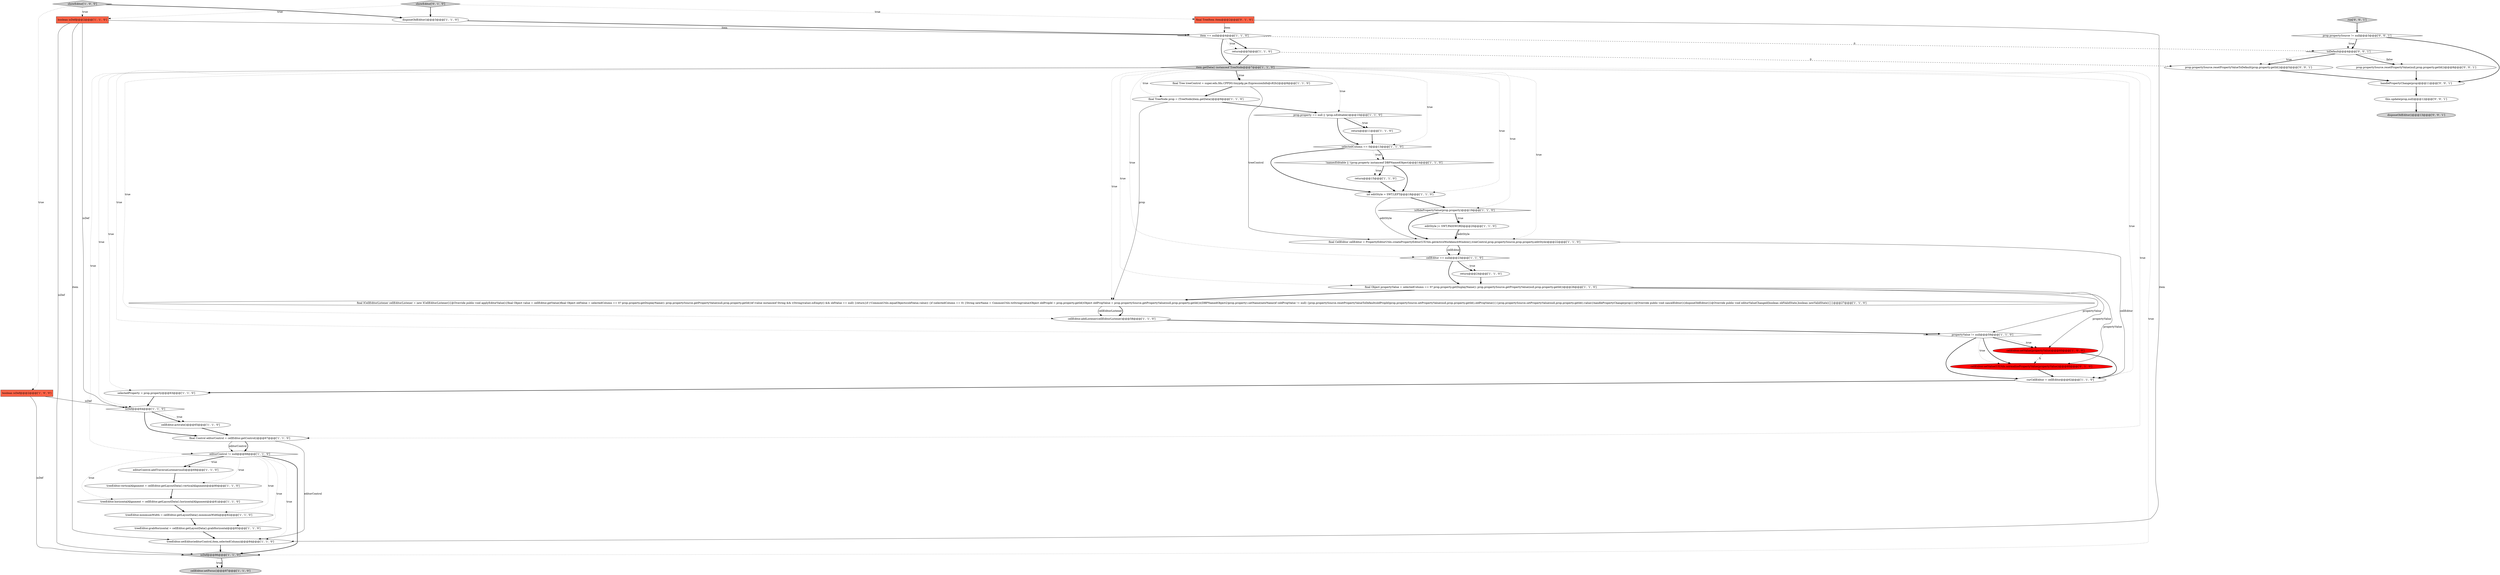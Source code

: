 digraph {
28 [style = filled, label = "editorControl != null@@@68@@@['1', '1', '0']", fillcolor = white, shape = diamond image = "AAA0AAABBB1BBB"];
10 [style = filled, label = "cellEditor.addListener(cellEditorListener)@@@58@@@['1', '1', '0']", fillcolor = white, shape = ellipse image = "AAA0AAABBB1BBB"];
7 [style = filled, label = "propertyValue != null@@@59@@@['1', '1', '0']", fillcolor = white, shape = diamond image = "AAA0AAABBB1BBB"];
12 [style = filled, label = "prop.property == null || !prop.isEditable()@@@10@@@['1', '1', '0']", fillcolor = white, shape = diamond image = "AAA0AAABBB1BBB"];
14 [style = filled, label = "treeEditor.minimumWidth = cellEditor.getLayoutData().minimumWidth@@@82@@@['1', '1', '0']", fillcolor = white, shape = ellipse image = "AAA0AAABBB1BBB"];
15 [style = filled, label = "final CellEditor cellEditor = PropertyEditorUtils.createPropertyEditor(UIUtils.getActiveWorkbenchWindow(),treeControl,prop.propertySource,prop.property,editStyle)@@@22@@@['1', '1', '0']", fillcolor = white, shape = ellipse image = "AAA0AAABBB1BBB"];
21 [style = filled, label = "isDef@@@86@@@['1', '1', '0']", fillcolor = lightgray, shape = diamond image = "AAA0AAABBB1BBB"];
23 [style = filled, label = "final Control editorControl = cellEditor.getControl()@@@67@@@['1', '1', '0']", fillcolor = white, shape = ellipse image = "AAA0AAABBB1BBB"];
42 [style = filled, label = "run['0', '0', '1']", fillcolor = lightgray, shape = diamond image = "AAA0AAABBB3BBB"];
49 [style = filled, label = "prop.propertySource != null@@@3@@@['0', '0', '1']", fillcolor = white, shape = diamond image = "AAA0AAABBB3BBB"];
43 [style = filled, label = "prop.propertySource.resetPropertyValueToDefault(prop.property.getId())@@@5@@@['0', '0', '1']", fillcolor = white, shape = ellipse image = "AAA0AAABBB3BBB"];
26 [style = filled, label = "final Tree treeControl = super.edu.fdu.CPPDG.tinypdg.pe.ExpressionInfo@c82b2@@@8@@@['1', '1', '0']", fillcolor = white, shape = ellipse image = "AAA0AAABBB1BBB"];
40 [style = filled, label = "showEditor['0', '1', '0']", fillcolor = lightgray, shape = diamond image = "AAA0AAABBB2BBB"];
19 [style = filled, label = "cellEditor.setValue(propertyValue)@@@60@@@['1', '0', '0']", fillcolor = red, shape = ellipse image = "AAA1AAABBB1BBB"];
2 [style = filled, label = "curCellEditor = cellEditor@@@62@@@['1', '1', '0']", fillcolor = white, shape = ellipse image = "AAA0AAABBB1BBB"];
22 [style = filled, label = "treeEditor.verticalAlignment = cellEditor.getLayoutData().verticalAlignment@@@80@@@['1', '1', '0']", fillcolor = white, shape = ellipse image = "AAA0AAABBB1BBB"];
3 [style = filled, label = "selectedProperty = prop.property@@@63@@@['1', '1', '0']", fillcolor = white, shape = ellipse image = "AAA0AAABBB1BBB"];
45 [style = filled, label = "disposeOldEditor()@@@13@@@['0', '0', '1']", fillcolor = lightgray, shape = ellipse image = "AAA0AAABBB3BBB"];
5 [style = filled, label = "cellEditor.activate()@@@65@@@['1', '1', '0']", fillcolor = white, shape = ellipse image = "AAA0AAABBB1BBB"];
18 [style = filled, label = "!namesEditable || !(prop.property instanceof DBPNamedObject)@@@14@@@['1', '1', '0']", fillcolor = white, shape = diamond image = "AAA0AAABBB1BBB"];
32 [style = filled, label = "cellEditor.setFocus()@@@87@@@['1', '1', '0']", fillcolor = lightgray, shape = ellipse image = "AAA0AAABBB1BBB"];
17 [style = filled, label = "selectedColumn == 0@@@13@@@['1', '1', '0']", fillcolor = white, shape = diamond image = "AAA0AAABBB1BBB"];
6 [style = filled, label = "return@@@15@@@['1', '1', '0']", fillcolor = white, shape = ellipse image = "AAA0AAABBB1BBB"];
34 [style = filled, label = "final Object propertyValue = selectedColumn == 0? prop.property.getDisplayName(): prop.propertySource.getPropertyValue(null,prop.property.getId())@@@26@@@['1', '1', '0']", fillcolor = white, shape = ellipse image = "AAA0AAABBB1BBB"];
4 [style = filled, label = "treeEditor.setEditor(editorControl,item,selectedColumn)@@@84@@@['1', '1', '0']", fillcolor = white, shape = ellipse image = "AAA0AAABBB1BBB"];
11 [style = filled, label = "boolean isDef@@@2@@@['1', '0', '0']", fillcolor = tomato, shape = box image = "AAA0AAABBB1BBB"];
44 [style = filled, label = "prop.propertySource.resetPropertyValue(null,prop.property.getId())@@@8@@@['0', '0', '1']", fillcolor = white, shape = ellipse image = "AAA0AAABBB3BBB"];
9 [style = filled, label = "return@@@5@@@['1', '1', '0']", fillcolor = white, shape = ellipse image = "AAA0AAABBB1BBB"];
16 [style = filled, label = "item.getData() instanceof TreeNode@@@7@@@['1', '1', '0']", fillcolor = lightgray, shape = diamond image = "AAA0AAABBB1BBB"];
46 [style = filled, label = "handlePropertyChange(prop)@@@11@@@['0', '0', '1']", fillcolor = white, shape = ellipse image = "AAA0AAABBB3BBB"];
37 [style = filled, label = "cellEditor == null@@@23@@@['1', '1', '0']", fillcolor = white, shape = diamond image = "AAA0AAABBB1BBB"];
48 [style = filled, label = "this.update(prop,null)@@@12@@@['0', '0', '1']", fillcolor = white, shape = ellipse image = "AAA0AAABBB3BBB"];
24 [style = filled, label = "final TreeNode prop = (TreeNode)item.getData()@@@9@@@['1', '1', '0']", fillcolor = white, shape = ellipse image = "AAA0AAABBB1BBB"];
36 [style = filled, label = "int editStyle = SWT.LEFT@@@18@@@['1', '1', '0']", fillcolor = white, shape = ellipse image = "AAA0AAABBB1BBB"];
27 [style = filled, label = "editStyle |= SWT.PASSWORD@@@20@@@['1', '1', '0']", fillcolor = white, shape = ellipse image = "AAA0AAABBB1BBB"];
0 [style = filled, label = "treeEditor.grabHorizontal = cellEditor.getLayoutData().grabHorizontal@@@83@@@['1', '1', '0']", fillcolor = white, shape = ellipse image = "AAA0AAABBB1BBB"];
8 [style = filled, label = "return@@@24@@@['1', '1', '0']", fillcolor = white, shape = ellipse image = "AAA0AAABBB1BBB"];
41 [style = filled, label = "cellEditor.setValue(UIUtils.normalizePropertyValue(propertyValue))@@@60@@@['0', '1', '0']", fillcolor = red, shape = ellipse image = "AAA1AAABBB2BBB"];
30 [style = filled, label = "boolean isDef@@@2@@@['1', '1', '0']", fillcolor = tomato, shape = box image = "AAA0AAABBB1BBB"];
29 [style = filled, label = "isHidePropertyValue(prop.property)@@@19@@@['1', '1', '0']", fillcolor = white, shape = diamond image = "AAA0AAABBB1BBB"];
13 [style = filled, label = "showEditor['1', '0', '0']", fillcolor = lightgray, shape = diamond image = "AAA0AAABBB1BBB"];
25 [style = filled, label = "editorControl.addTraverseListener(null)@@@69@@@['1', '1', '0']", fillcolor = white, shape = ellipse image = "AAA0AAABBB1BBB"];
1 [style = filled, label = "final ICellEditorListener cellEditorListener = new ICellEditorListener(){@Override public void applyEditorValue(){final Object value = cellEditor.getValue()final Object oldValue = selectedColumn == 0? prop.property.getDisplayName(): prop.propertySource.getPropertyValue(null,prop.property.getId())if (value instanceof String && ((String)value).isEmpty() && oldValue == null) {return}if (!CommonUtils.equalObjects(oldValue,value)) {if (selectedColumn == 0) {String newName = CommonUtils.toString(value)Object oldPropId = prop.property.getId()Object oldPropValue = prop.propertySource.getPropertyValue(null,prop.property.getId())((DBPNamedObject2)prop.property).setName(newName)if (oldPropValue != null) {prop.propertySource.resetPropertyValueToDefault(oldPropId)prop.propertySource.setPropertyValue(null,prop.property.getId(),oldPropValue)}}{prop.propertySource.setPropertyValue(null,prop.property.getId(),value)}handlePropertyChange(prop)}}@Override public void cancelEditor(){disposeOldEditor()}@Override public void editorValueChanged(boolean oldValidState,boolean newValidState){}}@@@27@@@['1', '1', '0']", fillcolor = white, shape = ellipse image = "AAA0AAABBB1BBB"];
33 [style = filled, label = "disposeOldEditor()@@@3@@@['1', '1', '0']", fillcolor = white, shape = ellipse image = "AAA0AAABBB1BBB"];
38 [style = filled, label = "return@@@11@@@['1', '1', '0']", fillcolor = white, shape = ellipse image = "AAA0AAABBB1BBB"];
47 [style = filled, label = "toDefault@@@4@@@['0', '0', '1']", fillcolor = white, shape = diamond image = "AAA0AAABBB3BBB"];
31 [style = filled, label = "treeEditor.horizontalAlignment = cellEditor.getLayoutData().horizontalAlignment@@@81@@@['1', '1', '0']", fillcolor = white, shape = ellipse image = "AAA0AAABBB1BBB"];
20 [style = filled, label = "isDef@@@64@@@['1', '1', '0']", fillcolor = white, shape = diamond image = "AAA0AAABBB1BBB"];
39 [style = filled, label = "final TreeItem item@@@2@@@['0', '1', '0']", fillcolor = tomato, shape = box image = "AAA0AAABBB2BBB"];
35 [style = filled, label = "item == null@@@4@@@['1', '1', '0']", fillcolor = white, shape = diamond image = "AAA0AAABBB1BBB"];
29->15 [style = bold, label=""];
40->39 [style = dotted, label="true"];
16->34 [style = dotted, label="true"];
25->22 [style = bold, label=""];
36->29 [style = bold, label=""];
28->25 [style = dotted, label="true"];
16->17 [style = dotted, label="true"];
28->14 [style = dotted, label="true"];
30->4 [style = solid, label="item"];
16->20 [style = dotted, label="true"];
46->48 [style = bold, label=""];
16->10 [style = dotted, label="true"];
9->16 [style = bold, label=""];
27->15 [style = bold, label=""];
23->28 [style = bold, label=""];
17->36 [style = bold, label=""];
16->7 [style = dotted, label="true"];
44->46 [style = bold, label=""];
12->38 [style = bold, label=""];
28->21 [style = bold, label=""];
24->1 [style = solid, label="prop"];
7->41 [style = dotted, label="true"];
28->25 [style = bold, label=""];
26->15 [style = solid, label="treeControl"];
31->14 [style = bold, label=""];
8->34 [style = bold, label=""];
47->44 [style = dotted, label="false"];
36->15 [style = solid, label="editStyle"];
5->23 [style = bold, label=""];
30->35 [style = solid, label="item"];
16->26 [style = bold, label=""];
4->21 [style = bold, label=""];
40->30 [style = dotted, label="true"];
47->43 [style = bold, label=""];
21->32 [style = dotted, label="true"];
19->2 [style = bold, label=""];
26->24 [style = bold, label=""];
41->2 [style = bold, label=""];
10->7 [style = bold, label=""];
43->46 [style = bold, label=""];
18->6 [style = dotted, label="true"];
20->5 [style = dotted, label="true"];
47->43 [style = dotted, label="true"];
29->27 [style = bold, label=""];
37->8 [style = dotted, label="true"];
49->47 [style = dotted, label="true"];
20->23 [style = bold, label=""];
16->1 [style = dotted, label="true"];
7->2 [style = bold, label=""];
49->46 [style = bold, label=""];
39->4 [style = solid, label="item"];
47->44 [style = bold, label=""];
16->21 [style = dotted, label="true"];
38->17 [style = bold, label=""];
16->24 [style = dotted, label="true"];
15->37 [style = solid, label="cellEditor"];
11->20 [style = solid, label="isDef"];
24->12 [style = bold, label=""];
17->18 [style = dotted, label="true"];
35->9 [style = bold, label=""];
2->3 [style = bold, label=""];
12->17 [style = bold, label=""];
16->36 [style = dotted, label="true"];
34->19 [style = solid, label="propertyValue"];
19->41 [style = dashed, label="0"];
39->35 [style = solid, label="item"];
9->43 [style = dashed, label="0"];
40->33 [style = bold, label=""];
1->10 [style = solid, label="cellEditorListener"];
28->0 [style = dotted, label="true"];
13->30 [style = dotted, label="true"];
18->6 [style = bold, label=""];
28->22 [style = dotted, label="true"];
28->4 [style = dotted, label="true"];
13->11 [style = dotted, label="true"];
34->7 [style = solid, label="propertyValue"];
7->41 [style = bold, label=""];
37->8 [style = bold, label=""];
15->37 [style = bold, label=""];
7->19 [style = bold, label=""];
16->29 [style = dotted, label="true"];
23->28 [style = solid, label="editorControl"];
16->15 [style = dotted, label="true"];
15->2 [style = solid, label="cellEditor"];
34->41 [style = solid, label="propertyValue"];
28->31 [style = dotted, label="true"];
33->35 [style = bold, label=""];
16->37 [style = dotted, label="true"];
35->16 [style = bold, label=""];
16->12 [style = dotted, label="true"];
16->2 [style = dotted, label="true"];
7->19 [style = dotted, label="true"];
34->1 [style = bold, label=""];
29->27 [style = dotted, label="true"];
35->47 [style = dashed, label="0"];
35->9 [style = dotted, label="true"];
22->31 [style = bold, label=""];
18->36 [style = bold, label=""];
12->38 [style = dotted, label="true"];
16->23 [style = dotted, label="true"];
6->36 [style = bold, label=""];
16->3 [style = dotted, label="true"];
20->5 [style = bold, label=""];
49->47 [style = bold, label=""];
11->21 [style = solid, label="isDef"];
16->26 [style = dotted, label="true"];
27->15 [style = solid, label="editStyle"];
3->20 [style = bold, label=""];
48->45 [style = bold, label=""];
14->0 [style = bold, label=""];
0->4 [style = bold, label=""];
37->34 [style = bold, label=""];
21->32 [style = bold, label=""];
42->49 [style = bold, label=""];
30->20 [style = solid, label="isDef"];
16->28 [style = dotted, label="true"];
13->33 [style = bold, label=""];
1->10 [style = bold, label=""];
23->4 [style = solid, label="editorControl"];
30->21 [style = solid, label="isDef"];
17->18 [style = bold, label=""];
}
